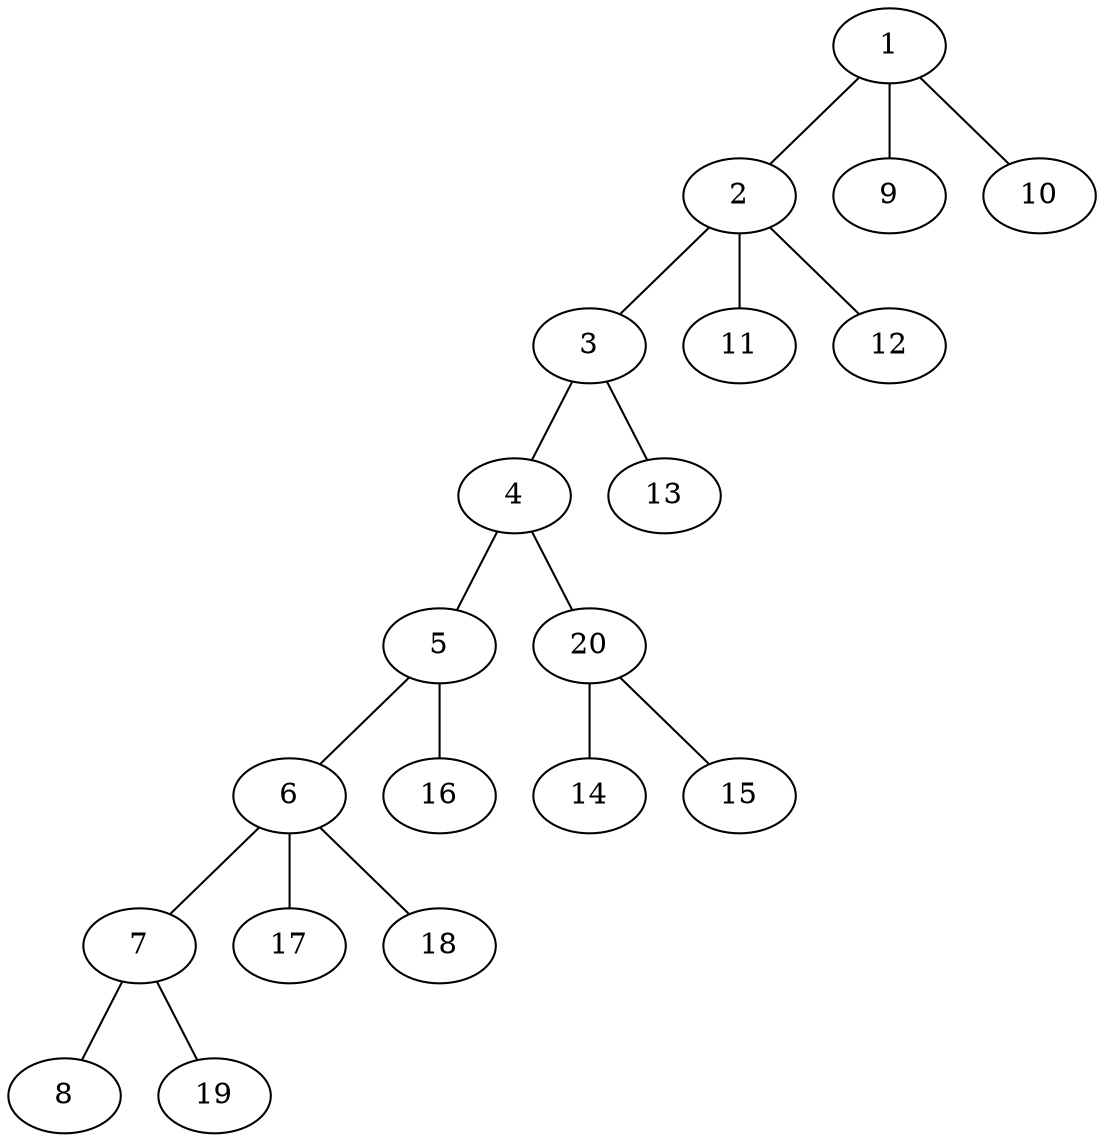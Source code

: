 graph {
1 -- 2 -- 3 -- 4 -- 5 -- 6 -- 7 -- 8;
1 -- { 9 10 };
2 -- { 11 12 };
3 -- 13;
4 -- 20 -- { 14 15 };
5 -- 16;
6 -- { 17 18 };
7 -- 19;
}